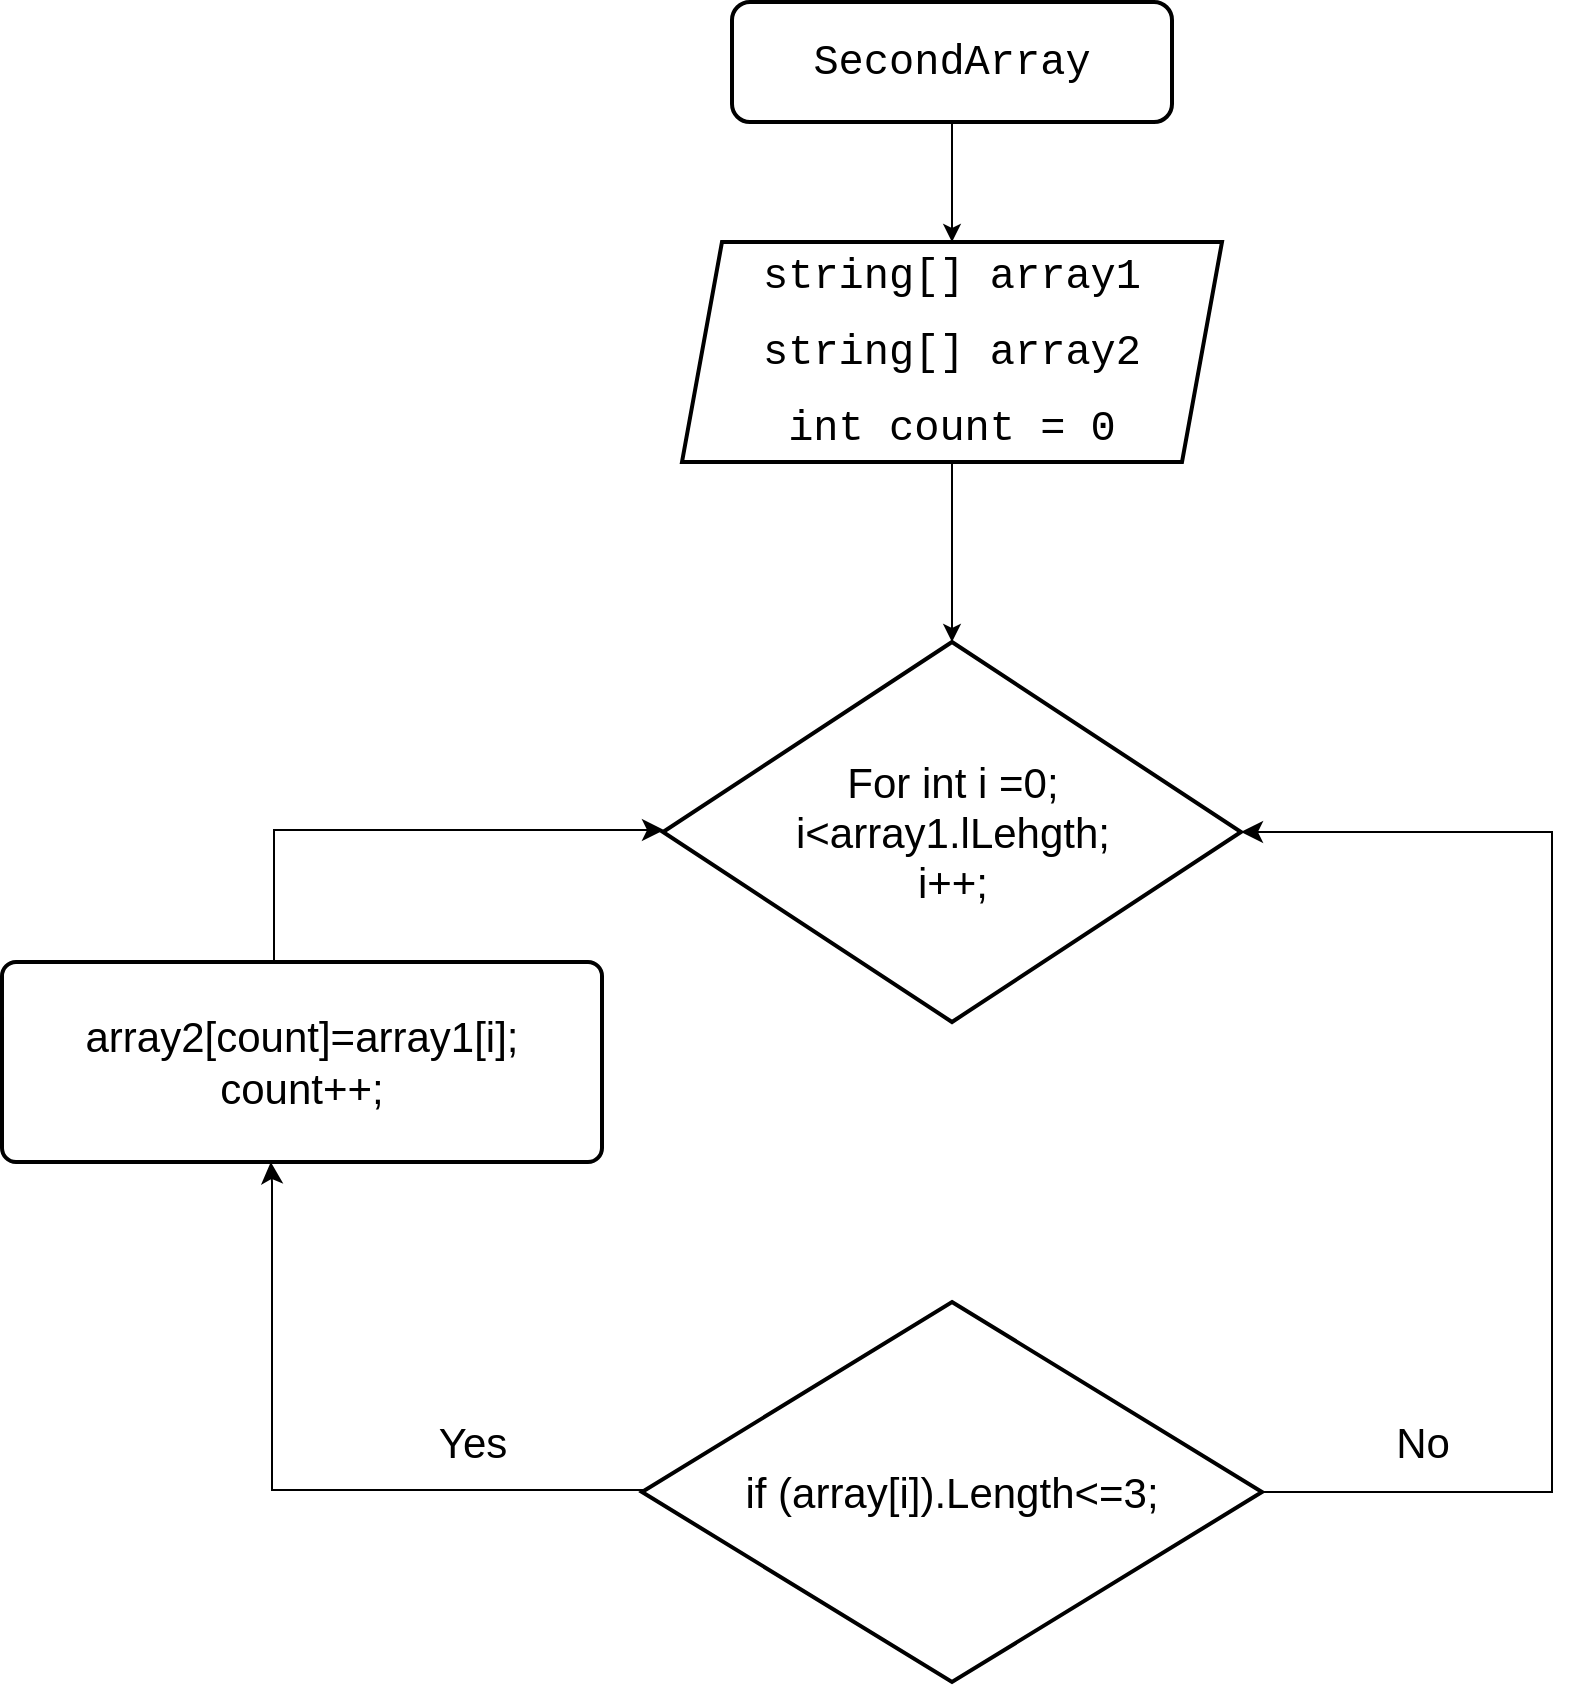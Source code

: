 <mxfile version="20.8.23" type="device"><diagram id="C5RBs43oDa-KdzZeNtuy" name="Page-1"><mxGraphModel dx="1859" dy="521" grid="1" gridSize="10" guides="1" tooltips="1" connect="1" arrows="1" fold="1" page="1" pageScale="1" pageWidth="827" pageHeight="1169" math="0" shadow="0"><root><mxCell id="WIyWlLk6GJQsqaUBKTNV-0"/><mxCell id="WIyWlLk6GJQsqaUBKTNV-1" parent="WIyWlLk6GJQsqaUBKTNV-0"/><mxCell id="lrdwDz4jHPfY1YblLcd9-2" value="" style="edgeStyle=orthogonalEdgeStyle;rounded=0;orthogonalLoop=1;jettySize=auto;html=1;" edge="1" parent="WIyWlLk6GJQsqaUBKTNV-1" source="WIyWlLk6GJQsqaUBKTNV-3" target="lrdwDz4jHPfY1YblLcd9-0"><mxGeometry relative="1" as="geometry"/></mxCell><mxCell id="WIyWlLk6GJQsqaUBKTNV-3" value="&lt;div style=&quot;font-family: Consolas, &amp;quot;Courier New&amp;quot;, monospace; font-size: 21px; line-height: 19px;&quot;&gt;SecondArray&lt;/div&gt;" style="rounded=1;whiteSpace=wrap;html=1;fontSize=21;glass=0;strokeWidth=2;shadow=0;" parent="WIyWlLk6GJQsqaUBKTNV-1" vertex="1"><mxGeometry x="290" y="40" width="220" height="60" as="geometry"/></mxCell><mxCell id="lrdwDz4jHPfY1YblLcd9-11" value="" style="edgeStyle=orthogonalEdgeStyle;rounded=0;orthogonalLoop=1;jettySize=auto;html=1;fontFamily=Helvetica;fontSize=21;fontColor=#000000;" edge="1" parent="WIyWlLk6GJQsqaUBKTNV-1" source="lrdwDz4jHPfY1YblLcd9-0" target="lrdwDz4jHPfY1YblLcd9-7"><mxGeometry relative="1" as="geometry"/></mxCell><mxCell id="lrdwDz4jHPfY1YblLcd9-0" value="&lt;div style=&quot;font-family: Consolas, &amp;quot;Courier New&amp;quot;, monospace; line-height: 19px; font-size: 21px;&quot;&gt;&lt;font style=&quot;font-size: 21px;&quot;&gt;string[] array1&lt;/font&gt;&lt;/div&gt;&lt;div style=&quot;font-family: Consolas, &amp;quot;Courier New&amp;quot;, monospace; line-height: 19px; font-size: 21px;&quot;&gt;&lt;font style=&quot;font-size: 21px;&quot;&gt;&lt;br&gt;&lt;/font&gt;&lt;/div&gt;&lt;div style=&quot;font-family: Consolas, &amp;quot;Courier New&amp;quot;, monospace; line-height: 19px; font-size: 21px;&quot;&gt;&lt;div style=&quot;line-height: 19px;&quot;&gt;&lt;font style=&quot;font-size: 21px;&quot;&gt;string[] array2&lt;/font&gt;&lt;/div&gt;&lt;div style=&quot;line-height: 19px;&quot;&gt;&lt;font style=&quot;font-size: 21px;&quot;&gt;&lt;br&gt;&lt;/font&gt;&lt;/div&gt;&lt;div style=&quot;line-height: 19px;&quot;&gt;&lt;font style=&quot;font-size: 21px;&quot;&gt;int count = 0&lt;/font&gt;&lt;/div&gt;&lt;/div&gt;" style="shape=parallelogram;perimeter=parallelogramPerimeter;whiteSpace=wrap;html=1;fixedSize=1;strokeWidth=2;" vertex="1" parent="WIyWlLk6GJQsqaUBKTNV-1"><mxGeometry x="265" y="160" width="270" height="110" as="geometry"/></mxCell><mxCell id="lrdwDz4jHPfY1YblLcd9-7" value="&lt;font style=&quot;font-size: 21px;&quot;&gt;For int i =0;&lt;br&gt;i&amp;lt;array1.lLehgth;&lt;br&gt;i++;&lt;/font&gt;" style="strokeWidth=2;html=1;shape=mxgraph.flowchart.decision;whiteSpace=wrap;labelBackgroundColor=none;strokeColor=default;fontFamily=Helvetica;fontSize=12;fontColor=#000000;fillColor=default;" vertex="1" parent="WIyWlLk6GJQsqaUBKTNV-1"><mxGeometry x="255.5" y="360" width="289" height="190" as="geometry"/></mxCell><mxCell id="lrdwDz4jHPfY1YblLcd9-9" value="if (array[i]).Length&amp;lt;=3;" style="strokeWidth=2;html=1;shape=mxgraph.flowchart.decision;whiteSpace=wrap;labelBackgroundColor=none;strokeColor=default;fontFamily=Helvetica;fontSize=21;fontColor=#000000;fillColor=default;" vertex="1" parent="WIyWlLk6GJQsqaUBKTNV-1"><mxGeometry x="245" y="690" width="310" height="190" as="geometry"/></mxCell><mxCell id="lrdwDz4jHPfY1YblLcd9-10" value="array2[count]=array1[i];&lt;br&gt;count++;" style="rounded=1;whiteSpace=wrap;html=1;absoluteArcSize=1;arcSize=14;strokeWidth=2;labelBackgroundColor=none;strokeColor=default;fontFamily=Helvetica;fontSize=21;fontColor=#000000;fillColor=default;" vertex="1" parent="WIyWlLk6GJQsqaUBKTNV-1"><mxGeometry x="-75" y="520" width="300" height="100" as="geometry"/></mxCell><mxCell id="lrdwDz4jHPfY1YblLcd9-12" value="" style="edgeStyle=elbowEdgeStyle;elbow=horizontal;endArrow=classic;html=1;curved=0;rounded=0;endSize=8;startSize=8;fontFamily=Helvetica;fontSize=21;fontColor=#000000;exitX=1;exitY=0.5;exitDx=0;exitDy=0;exitPerimeter=0;" edge="1" parent="WIyWlLk6GJQsqaUBKTNV-1" source="lrdwDz4jHPfY1YblLcd9-9"><mxGeometry width="50" height="50" relative="1" as="geometry"><mxPoint x="560" y="785" as="sourcePoint"/><mxPoint x="544.5" y="455" as="targetPoint"/><Array as="points"><mxPoint x="700" y="630"/><mxPoint x="794.5" y="505"/></Array></mxGeometry></mxCell><mxCell id="lrdwDz4jHPfY1YblLcd9-13" value="No" style="text;html=1;align=center;verticalAlign=middle;resizable=0;points=[];autosize=1;strokeColor=none;fillColor=none;fontSize=21;fontFamily=Helvetica;fontColor=#000000;" vertex="1" parent="WIyWlLk6GJQsqaUBKTNV-1"><mxGeometry x="610" y="740" width="50" height="40" as="geometry"/></mxCell><mxCell id="lrdwDz4jHPfY1YblLcd9-14" value="" style="edgeStyle=segmentEdgeStyle;endArrow=classic;html=1;curved=0;rounded=0;endSize=8;startSize=8;fontFamily=Helvetica;fontSize=21;fontColor=#000000;entryX=0.448;entryY=1;entryDx=0;entryDy=0;entryPerimeter=0;" edge="1" parent="WIyWlLk6GJQsqaUBKTNV-1" target="lrdwDz4jHPfY1YblLcd9-10"><mxGeometry width="50" height="50" relative="1" as="geometry"><mxPoint x="246" y="784" as="sourcePoint"/><mxPoint x="96" y="674" as="targetPoint"/><Array as="points"><mxPoint x="60" y="784"/><mxPoint x="60" y="630"/></Array></mxGeometry></mxCell><mxCell id="lrdwDz4jHPfY1YblLcd9-15" value="Yes" style="text;html=1;align=center;verticalAlign=middle;resizable=0;points=[];autosize=1;strokeColor=none;fillColor=none;fontSize=21;fontFamily=Helvetica;fontColor=#000000;" vertex="1" parent="WIyWlLk6GJQsqaUBKTNV-1"><mxGeometry x="130" y="740" width="60" height="40" as="geometry"/></mxCell><mxCell id="lrdwDz4jHPfY1YblLcd9-16" value="" style="edgeStyle=segmentEdgeStyle;endArrow=classic;html=1;curved=0;rounded=0;endSize=8;startSize=8;fontFamily=Helvetica;fontSize=21;fontColor=#000000;" edge="1" parent="WIyWlLk6GJQsqaUBKTNV-1"><mxGeometry width="50" height="50" relative="1" as="geometry"><mxPoint x="61" y="520" as="sourcePoint"/><mxPoint x="256" y="454" as="targetPoint"/><Array as="points"><mxPoint x="60.5" y="454"/></Array></mxGeometry></mxCell></root></mxGraphModel></diagram></mxfile>